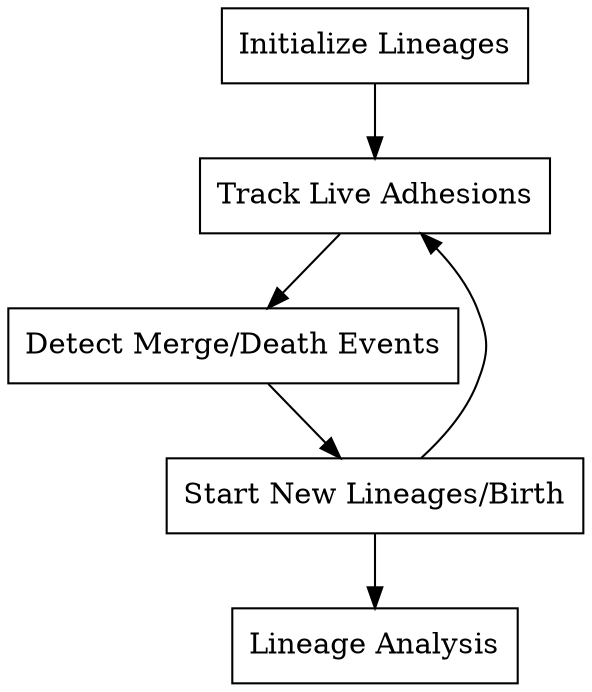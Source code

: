digraph flow {
    margin = 0
    fontname="Bitstream Vera Sans"

    init [label = "Initialize Lineages", shape = box]
    track [label = "Track Live Adhesions", shape = box]
    mdevents [label = "Detect Merge/Death Events", shape = box]
    birth [label = "Start New Lineages/Birth", shape = box]
    analysis [label = "Lineage Analysis", shape = box] 

    init->track->mdevents->birth->{track analysis}
}
